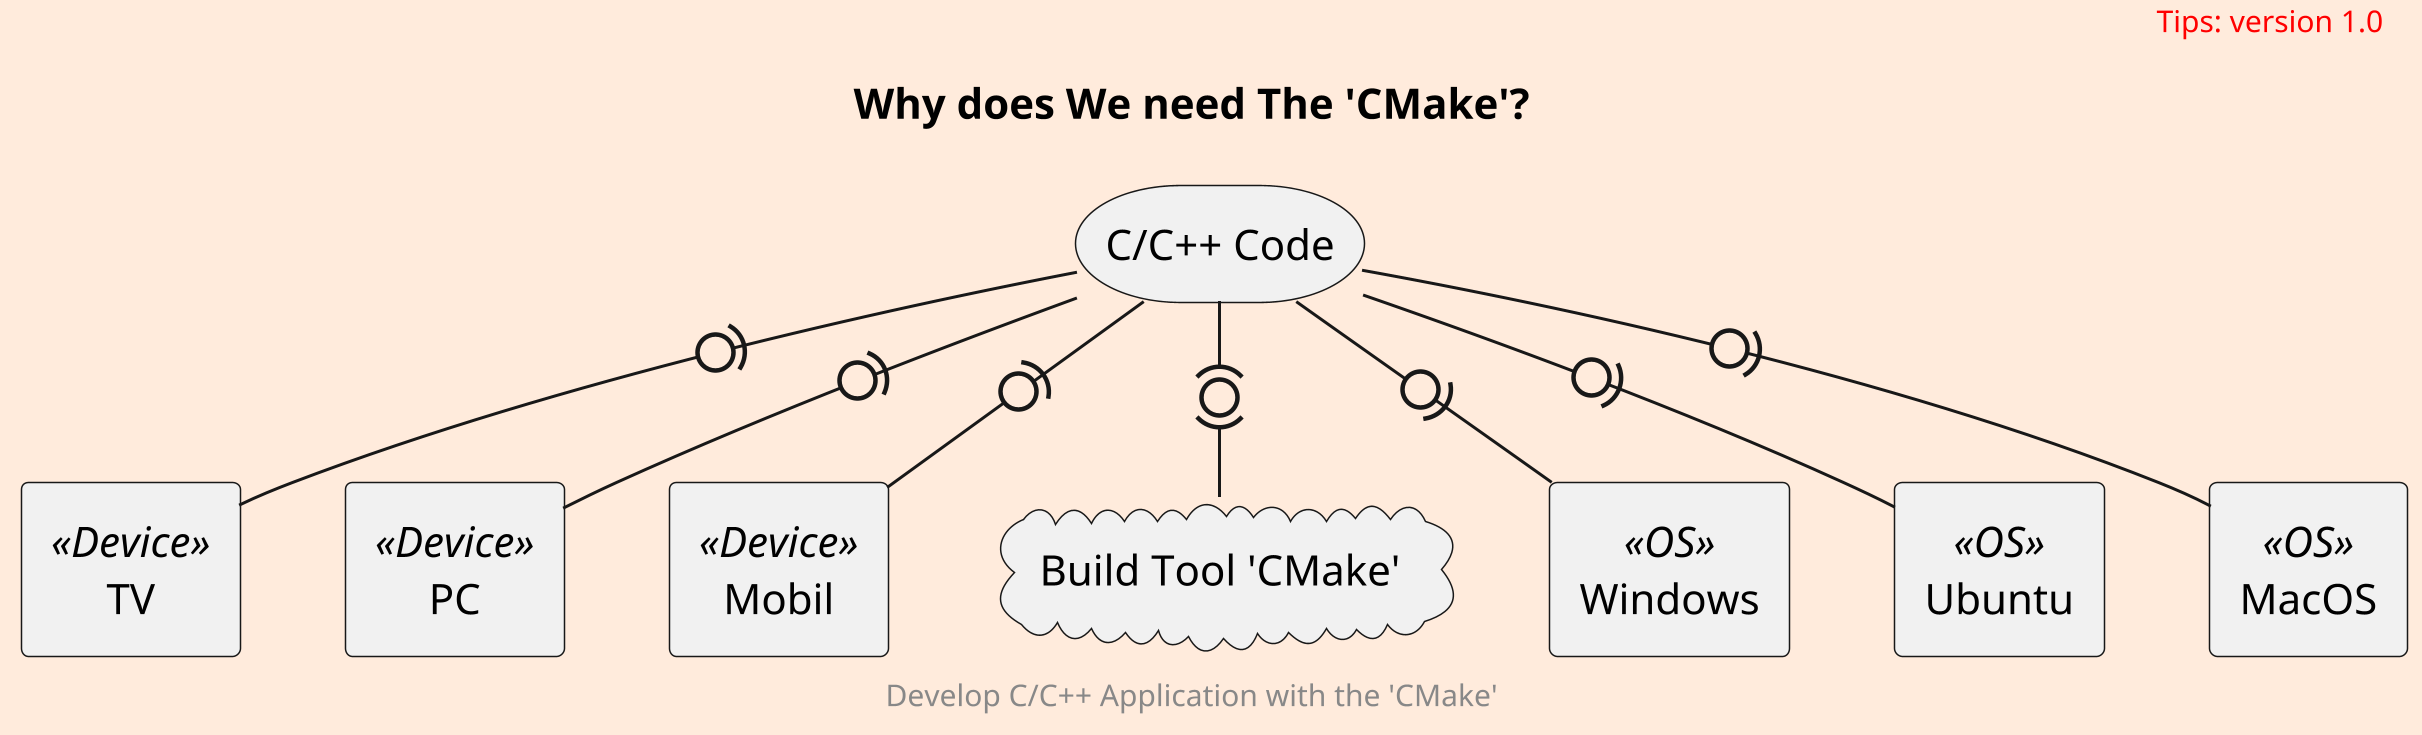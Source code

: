@startuml
scale 400 width
skinparam backgroundColor #FFEBDC
scale 3



storage "C/C++ Code" as code
rectangle "TV" <<Device>> as tv
rectangle "PC" <<Device>> as pc
rectangle "Mobil" <<Device>> as mobil
cloud "Build Tool 'CMake'" as tools
rectangle "Windows" <<OS>> as windows
rectangle "Ubuntu" <<OS>> as ubuntu
rectangle "MacOS" <<OS>> as macos

code -(0- tv
code -(0- pc
code -(0- mobil
code -(0)- tools
code -0)- windows
code -0)- ubuntu
code -0)- macos



title
    Why does We need The 'CMake'?
end title

header
<font color=red>Tips: version 1.0</font>
endheader

center footer Develop C/C++ Application with the 'CMake'

@enduml